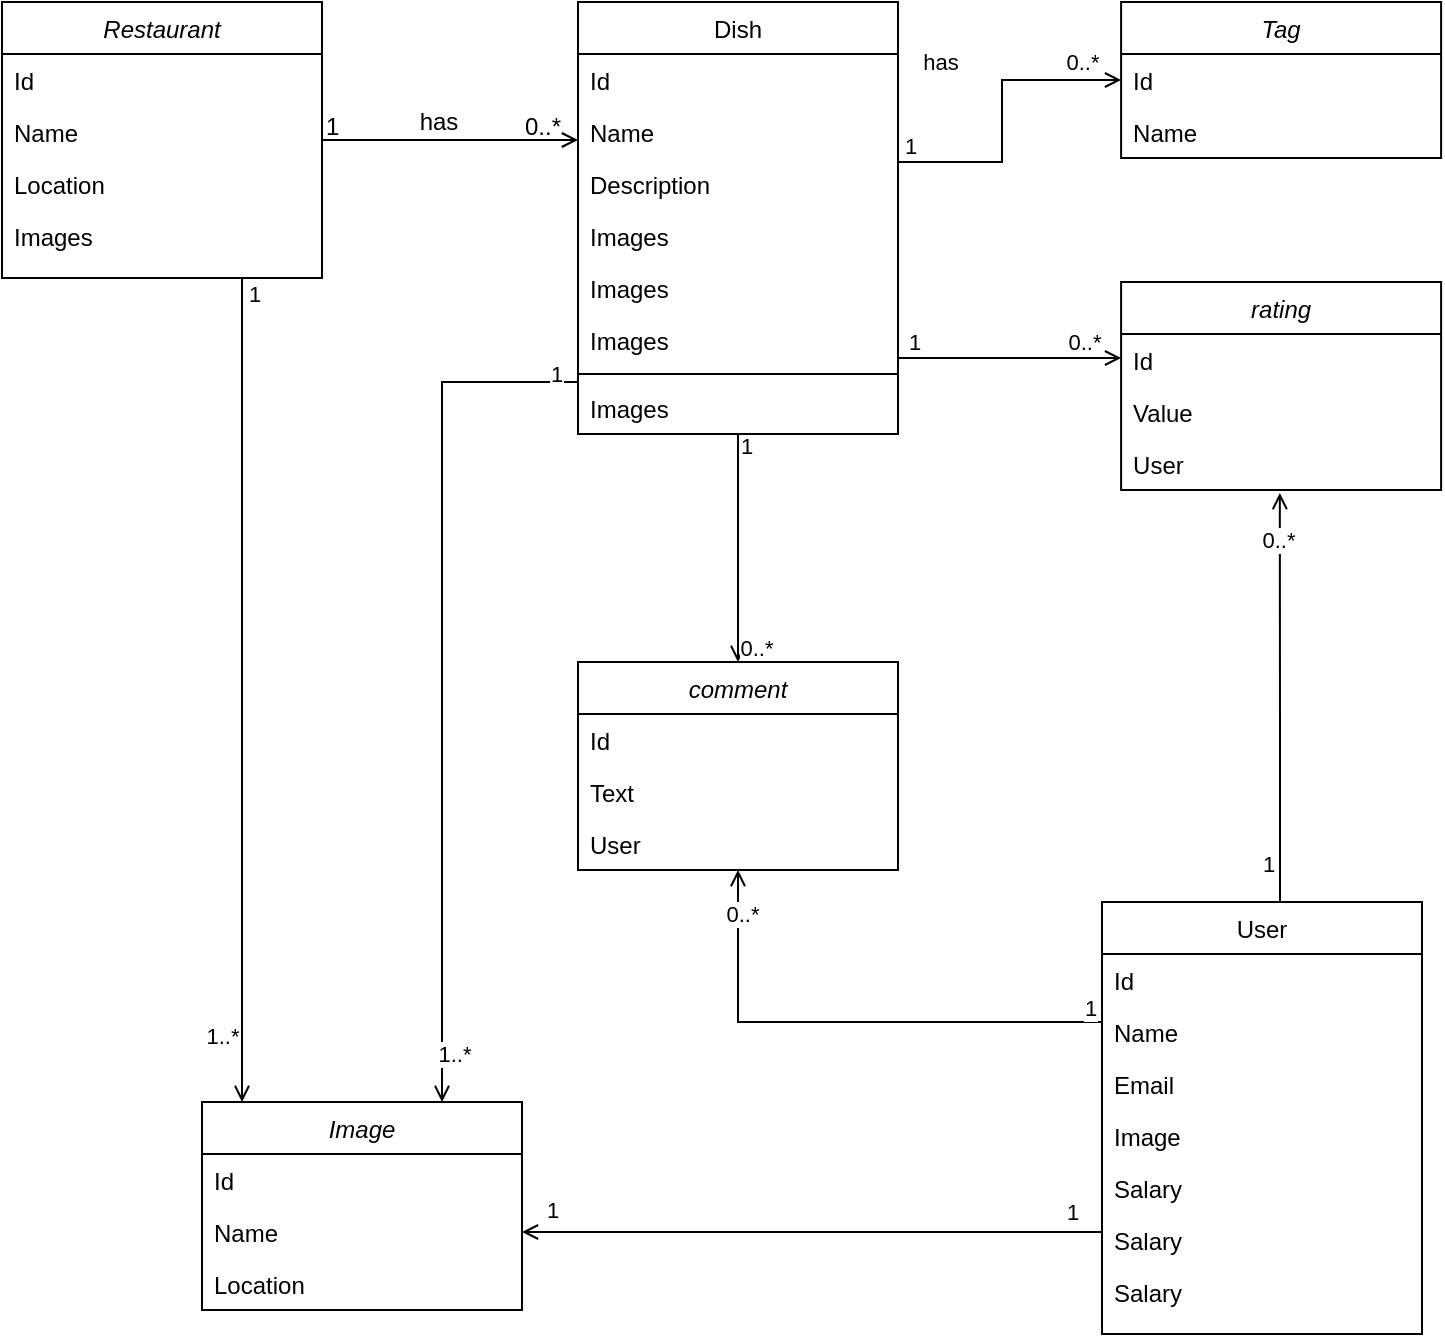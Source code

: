 <mxfile version="16.0.3" type="google"><diagram id="C5RBs43oDa-KdzZeNtuy" name="Page-1"><mxGraphModel dx="1132" dy="962" grid="1" gridSize="10" guides="1" tooltips="1" connect="1" arrows="1" fold="1" page="1" pageScale="1" pageWidth="3300" pageHeight="2339" math="0" shadow="0"><root><mxCell id="WIyWlLk6GJQsqaUBKTNV-0"/><mxCell id="WIyWlLk6GJQsqaUBKTNV-1" parent="WIyWlLk6GJQsqaUBKTNV-0"/><mxCell id="FQlipiqFX16JGgHDuory-8" style="edgeStyle=elbowEdgeStyle;shape=connector;rounded=0;orthogonalLoop=1;jettySize=auto;elbow=vertical;html=1;shadow=0;labelBackgroundColor=default;fontFamily=Helvetica;fontSize=11;fontColor=default;endArrow=open;endFill=1;strokeColor=default;strokeWidth=1;" edge="1" parent="WIyWlLk6GJQsqaUBKTNV-1" source="zkfFHV4jXpPFQw0GAbJ--0" target="FQlipiqFX16JGgHDuory-1"><mxGeometry relative="1" as="geometry"><Array as="points"><mxPoint x="1850" y="940"/><mxPoint x="1900" y="670"/></Array></mxGeometry></mxCell><mxCell id="FQlipiqFX16JGgHDuory-19" value="1" style="edgeLabel;html=1;align=center;verticalAlign=middle;resizable=0;points=[];fontSize=11;fontFamily=Helvetica;fontColor=default;" vertex="1" connectable="0" parent="FQlipiqFX16JGgHDuory-8"><mxGeometry x="-0.951" relative="1" as="geometry"><mxPoint x="6" y="-2" as="offset"/></mxGeometry></mxCell><mxCell id="FQlipiqFX16JGgHDuory-21" value="1..*" style="edgeLabel;html=1;align=center;verticalAlign=middle;resizable=0;points=[];fontSize=11;fontFamily=Helvetica;fontColor=default;" vertex="1" connectable="0" parent="FQlipiqFX16JGgHDuory-8"><mxGeometry x="0.837" relative="1" as="geometry"><mxPoint x="-10" as="offset"/></mxGeometry></mxCell><mxCell id="zkfFHV4jXpPFQw0GAbJ--0" value="Restaurant" style="swimlane;fontStyle=2;align=center;verticalAlign=top;childLayout=stackLayout;horizontal=1;startSize=26;horizontalStack=0;resizeParent=1;resizeLast=0;collapsible=1;marginBottom=0;rounded=0;shadow=0;strokeWidth=1;" parent="WIyWlLk6GJQsqaUBKTNV-1" vertex="1"><mxGeometry x="1730" y="750" width="160" height="138" as="geometry"><mxRectangle x="230" y="140" width="160" height="26" as="alternateBounds"/></mxGeometry></mxCell><mxCell id="zkfFHV4jXpPFQw0GAbJ--1" value="Id" style="text;align=left;verticalAlign=top;spacingLeft=4;spacingRight=4;overflow=hidden;rotatable=0;points=[[0,0.5],[1,0.5]];portConstraint=eastwest;" parent="zkfFHV4jXpPFQw0GAbJ--0" vertex="1"><mxGeometry y="26" width="160" height="26" as="geometry"/></mxCell><mxCell id="zkfFHV4jXpPFQw0GAbJ--2" value="Name" style="text;align=left;verticalAlign=top;spacingLeft=4;spacingRight=4;overflow=hidden;rotatable=0;points=[[0,0.5],[1,0.5]];portConstraint=eastwest;rounded=0;shadow=0;html=0;" parent="zkfFHV4jXpPFQw0GAbJ--0" vertex="1"><mxGeometry y="52" width="160" height="26" as="geometry"/></mxCell><mxCell id="zkfFHV4jXpPFQw0GAbJ--3" value="Location" style="text;align=left;verticalAlign=top;spacingLeft=4;spacingRight=4;overflow=hidden;rotatable=0;points=[[0,0.5],[1,0.5]];portConstraint=eastwest;rounded=0;shadow=0;html=0;" parent="zkfFHV4jXpPFQw0GAbJ--0" vertex="1"><mxGeometry y="78" width="160" height="26" as="geometry"/></mxCell><mxCell id="FQlipiqFX16JGgHDuory-0" value="Images" style="text;align=left;verticalAlign=top;spacingLeft=4;spacingRight=4;overflow=hidden;rotatable=0;points=[[0,0.5],[1,0.5]];portConstraint=eastwest;rounded=0;shadow=0;html=0;" vertex="1" parent="zkfFHV4jXpPFQw0GAbJ--0"><mxGeometry y="104" width="160" height="26" as="geometry"/></mxCell><mxCell id="FQlipiqFX16JGgHDuory-46" style="edgeStyle=elbowEdgeStyle;shape=connector;rounded=0;orthogonalLoop=1;jettySize=auto;elbow=vertical;html=1;entryX=0.496;entryY=1.057;entryDx=0;entryDy=0;entryPerimeter=0;shadow=0;labelBackgroundColor=default;fontFamily=Helvetica;fontSize=11;fontColor=default;endArrow=open;endFill=1;strokeColor=default;strokeWidth=1;" edge="1" parent="WIyWlLk6GJQsqaUBKTNV-1" source="zkfFHV4jXpPFQw0GAbJ--13" target="FQlipiqFX16JGgHDuory-32"><mxGeometry relative="1" as="geometry"><Array as="points"><mxPoint x="2369" y="1120"/><mxPoint x="2350" y="1100"/></Array></mxGeometry></mxCell><mxCell id="FQlipiqFX16JGgHDuory-51" value="1" style="edgeLabel;html=1;align=center;verticalAlign=middle;resizable=0;points=[];fontSize=11;fontFamily=Helvetica;fontColor=default;" vertex="1" connectable="0" parent="FQlipiqFX16JGgHDuory-46"><mxGeometry x="-0.742" y="3" relative="1" as="geometry"><mxPoint x="-3" y="7" as="offset"/></mxGeometry></mxCell><mxCell id="FQlipiqFX16JGgHDuory-52" value="0..*" style="edgeLabel;html=1;align=center;verticalAlign=middle;resizable=0;points=[];fontSize=11;fontFamily=Helvetica;fontColor=default;" vertex="1" connectable="0" parent="FQlipiqFX16JGgHDuory-46"><mxGeometry x="0.774" y="1" relative="1" as="geometry"><mxPoint as="offset"/></mxGeometry></mxCell><mxCell id="FQlipiqFX16JGgHDuory-50" style="edgeStyle=elbowEdgeStyle;shape=connector;rounded=0;orthogonalLoop=1;jettySize=auto;elbow=vertical;html=1;shadow=0;labelBackgroundColor=default;fontFamily=Helvetica;fontSize=11;fontColor=default;endArrow=open;endFill=1;strokeColor=default;strokeWidth=1;" edge="1" parent="WIyWlLk6GJQsqaUBKTNV-1" source="zkfFHV4jXpPFQw0GAbJ--13" target="FQlipiqFX16JGgHDuory-39"><mxGeometry relative="1" as="geometry"><Array as="points"><mxPoint x="2250" y="1260"/></Array></mxGeometry></mxCell><mxCell id="FQlipiqFX16JGgHDuory-53" value="0..*" style="edgeLabel;html=1;align=center;verticalAlign=middle;resizable=0;points=[];fontSize=11;fontFamily=Helvetica;fontColor=default;" vertex="1" connectable="0" parent="FQlipiqFX16JGgHDuory-50"><mxGeometry x="0.834" y="-2" relative="1" as="geometry"><mxPoint as="offset"/></mxGeometry></mxCell><mxCell id="FQlipiqFX16JGgHDuory-54" value="1" style="edgeLabel;html=1;align=center;verticalAlign=middle;resizable=0;points=[];fontSize=11;fontFamily=Helvetica;fontColor=default;" vertex="1" connectable="0" parent="FQlipiqFX16JGgHDuory-50"><mxGeometry x="-0.902" relative="1" as="geometry"><mxPoint x="6" y="-7" as="offset"/></mxGeometry></mxCell><mxCell id="FQlipiqFX16JGgHDuory-55" style="edgeStyle=elbowEdgeStyle;shape=connector;rounded=0;orthogonalLoop=1;jettySize=auto;elbow=vertical;html=1;entryX=1;entryY=0.5;entryDx=0;entryDy=0;shadow=0;labelBackgroundColor=default;fontFamily=Helvetica;fontSize=11;fontColor=default;endArrow=open;endFill=1;strokeColor=default;strokeWidth=1;" edge="1" parent="WIyWlLk6GJQsqaUBKTNV-1" source="zkfFHV4jXpPFQw0GAbJ--13" target="FQlipiqFX16JGgHDuory-3"><mxGeometry relative="1" as="geometry"/></mxCell><mxCell id="FQlipiqFX16JGgHDuory-56" value="1" style="edgeLabel;html=1;align=center;verticalAlign=middle;resizable=0;points=[];fontSize=11;fontFamily=Helvetica;fontColor=default;" vertex="1" connectable="0" parent="FQlipiqFX16JGgHDuory-55"><mxGeometry x="-0.895" relative="1" as="geometry"><mxPoint y="-10" as="offset"/></mxGeometry></mxCell><mxCell id="FQlipiqFX16JGgHDuory-57" value="1" style="edgeLabel;html=1;align=center;verticalAlign=middle;resizable=0;points=[];fontSize=11;fontFamily=Helvetica;fontColor=default;" vertex="1" connectable="0" parent="FQlipiqFX16JGgHDuory-55"><mxGeometry x="0.856" relative="1" as="geometry"><mxPoint x="-6" y="-11" as="offset"/></mxGeometry></mxCell><mxCell id="zkfFHV4jXpPFQw0GAbJ--13" value="User" style="swimlane;fontStyle=0;align=center;verticalAlign=top;childLayout=stackLayout;horizontal=1;startSize=26;horizontalStack=0;resizeParent=1;resizeLast=0;collapsible=1;marginBottom=0;rounded=0;shadow=0;strokeWidth=1;" parent="WIyWlLk6GJQsqaUBKTNV-1" vertex="1"><mxGeometry x="2280" y="1200" width="160" height="216" as="geometry"><mxRectangle x="340" y="380" width="170" height="26" as="alternateBounds"/></mxGeometry></mxCell><mxCell id="zkfFHV4jXpPFQw0GAbJ--14" value="Id" style="text;align=left;verticalAlign=top;spacingLeft=4;spacingRight=4;overflow=hidden;rotatable=0;points=[[0,0.5],[1,0.5]];portConstraint=eastwest;" parent="zkfFHV4jXpPFQw0GAbJ--13" vertex="1"><mxGeometry y="26" width="160" height="26" as="geometry"/></mxCell><mxCell id="FQlipiqFX16JGgHDuory-33" value="Name" style="text;align=left;verticalAlign=top;spacingLeft=4;spacingRight=4;overflow=hidden;rotatable=0;points=[[0,0.5],[1,0.5]];portConstraint=eastwest;" vertex="1" parent="zkfFHV4jXpPFQw0GAbJ--13"><mxGeometry y="52" width="160" height="26" as="geometry"/></mxCell><mxCell id="FQlipiqFX16JGgHDuory-34" value="Email" style="text;align=left;verticalAlign=top;spacingLeft=4;spacingRight=4;overflow=hidden;rotatable=0;points=[[0,0.5],[1,0.5]];portConstraint=eastwest;" vertex="1" parent="zkfFHV4jXpPFQw0GAbJ--13"><mxGeometry y="78" width="160" height="26" as="geometry"/></mxCell><mxCell id="FQlipiqFX16JGgHDuory-35" value="Image" style="text;align=left;verticalAlign=top;spacingLeft=4;spacingRight=4;overflow=hidden;rotatable=0;points=[[0,0.5],[1,0.5]];portConstraint=eastwest;" vertex="1" parent="zkfFHV4jXpPFQw0GAbJ--13"><mxGeometry y="104" width="160" height="26" as="geometry"/></mxCell><mxCell id="FQlipiqFX16JGgHDuory-36" value="Salary" style="text;align=left;verticalAlign=top;spacingLeft=4;spacingRight=4;overflow=hidden;rotatable=0;points=[[0,0.5],[1,0.5]];portConstraint=eastwest;" vertex="1" parent="zkfFHV4jXpPFQw0GAbJ--13"><mxGeometry y="130" width="160" height="26" as="geometry"/></mxCell><mxCell id="FQlipiqFX16JGgHDuory-37" value="Salary" style="text;align=left;verticalAlign=top;spacingLeft=4;spacingRight=4;overflow=hidden;rotatable=0;points=[[0,0.5],[1,0.5]];portConstraint=eastwest;" vertex="1" parent="zkfFHV4jXpPFQw0GAbJ--13"><mxGeometry y="156" width="160" height="26" as="geometry"/></mxCell><mxCell id="FQlipiqFX16JGgHDuory-38" value="Salary" style="text;align=left;verticalAlign=top;spacingLeft=4;spacingRight=4;overflow=hidden;rotatable=0;points=[[0,0.5],[1,0.5]];portConstraint=eastwest;" vertex="1" parent="zkfFHV4jXpPFQw0GAbJ--13"><mxGeometry y="182" width="160" height="26" as="geometry"/></mxCell><mxCell id="FQlipiqFX16JGgHDuory-9" style="edgeStyle=elbowEdgeStyle;shape=connector;rounded=0;orthogonalLoop=1;jettySize=auto;elbow=vertical;html=1;shadow=0;labelBackgroundColor=default;fontFamily=Helvetica;fontSize=11;fontColor=default;endArrow=open;endFill=1;strokeColor=default;strokeWidth=1;" edge="1" parent="WIyWlLk6GJQsqaUBKTNV-1" source="zkfFHV4jXpPFQw0GAbJ--17" target="FQlipiqFX16JGgHDuory-1"><mxGeometry relative="1" as="geometry"><Array as="points"><mxPoint x="1950" y="940"/><mxPoint x="1990" y="670"/></Array></mxGeometry></mxCell><mxCell id="FQlipiqFX16JGgHDuory-18" value="1" style="edgeLabel;html=1;align=center;verticalAlign=middle;resizable=0;points=[];fontSize=11;fontFamily=Helvetica;fontColor=default;" vertex="1" connectable="0" parent="FQlipiqFX16JGgHDuory-9"><mxGeometry x="-0.947" relative="1" as="geometry"><mxPoint y="-4" as="offset"/></mxGeometry></mxCell><mxCell id="FQlipiqFX16JGgHDuory-20" value="1..*" style="edgeLabel;html=1;align=center;verticalAlign=middle;resizable=0;points=[];fontSize=11;fontFamily=Helvetica;fontColor=default;" vertex="1" connectable="0" parent="FQlipiqFX16JGgHDuory-9"><mxGeometry x="0.885" y="-2" relative="1" as="geometry"><mxPoint x="8" as="offset"/></mxGeometry></mxCell><mxCell id="FQlipiqFX16JGgHDuory-14" style="edgeStyle=elbowEdgeStyle;shape=connector;rounded=0;orthogonalLoop=1;jettySize=auto;elbow=horizontal;html=1;shadow=0;labelBackgroundColor=default;fontFamily=Helvetica;fontSize=11;fontColor=default;endArrow=open;endFill=1;strokeColor=default;strokeWidth=1;" edge="1" parent="WIyWlLk6GJQsqaUBKTNV-1" source="zkfFHV4jXpPFQw0GAbJ--17" target="FQlipiqFX16JGgHDuory-10"><mxGeometry relative="1" as="geometry"><Array as="points"><mxPoint x="2230" y="830"/><mxPoint x="2258" y="700"/><mxPoint x="2150" y="640"/><mxPoint x="2170" y="640"/><mxPoint x="2160" y="660"/><mxPoint x="2140" y="700"/></Array></mxGeometry></mxCell><mxCell id="FQlipiqFX16JGgHDuory-15" value="has" style="edgeLabel;html=1;align=center;verticalAlign=middle;resizable=0;points=[];fontSize=11;fontFamily=Helvetica;fontColor=default;" vertex="1" connectable="0" parent="FQlipiqFX16JGgHDuory-14"><mxGeometry x="0.221" y="-1" relative="1" as="geometry"><mxPoint x="-31" y="-10" as="offset"/></mxGeometry></mxCell><mxCell id="FQlipiqFX16JGgHDuory-16" value="0..*" style="edgeLabel;html=1;align=center;verticalAlign=middle;resizable=0;points=[];fontSize=11;fontFamily=Helvetica;fontColor=default;" vertex="1" connectable="0" parent="FQlipiqFX16JGgHDuory-14"><mxGeometry x="0.88" y="2" relative="1" as="geometry"><mxPoint x="-11" y="-7" as="offset"/></mxGeometry></mxCell><mxCell id="FQlipiqFX16JGgHDuory-17" value="1" style="edgeLabel;html=1;align=center;verticalAlign=middle;resizable=0;points=[];fontSize=11;fontFamily=Helvetica;fontColor=default;" vertex="1" connectable="0" parent="FQlipiqFX16JGgHDuory-14"><mxGeometry x="-0.92" relative="1" as="geometry"><mxPoint y="-8" as="offset"/></mxGeometry></mxCell><mxCell id="FQlipiqFX16JGgHDuory-29" style="edgeStyle=elbowEdgeStyle;shape=connector;rounded=0;orthogonalLoop=1;jettySize=auto;elbow=vertical;html=1;shadow=0;labelBackgroundColor=default;fontFamily=Helvetica;fontSize=11;fontColor=default;endArrow=open;endFill=1;strokeColor=default;strokeWidth=1;" edge="1" parent="WIyWlLk6GJQsqaUBKTNV-1" source="zkfFHV4jXpPFQw0GAbJ--17" target="FQlipiqFX16JGgHDuory-26"><mxGeometry relative="1" as="geometry"/></mxCell><mxCell id="FQlipiqFX16JGgHDuory-30" value="1" style="edgeLabel;html=1;align=center;verticalAlign=middle;resizable=0;points=[];fontSize=11;fontFamily=Helvetica;fontColor=default;" vertex="1" connectable="0" parent="FQlipiqFX16JGgHDuory-29"><mxGeometry x="-0.628" y="2" relative="1" as="geometry"><mxPoint x="-13" y="-6" as="offset"/></mxGeometry></mxCell><mxCell id="FQlipiqFX16JGgHDuory-31" value="0..*" style="edgeLabel;html=1;align=center;verticalAlign=middle;resizable=0;points=[];fontSize=11;fontFamily=Helvetica;fontColor=default;" vertex="1" connectable="0" parent="FQlipiqFX16JGgHDuory-29"><mxGeometry x="0.75" y="1" relative="1" as="geometry"><mxPoint x="-5" y="-7" as="offset"/></mxGeometry></mxCell><mxCell id="FQlipiqFX16JGgHDuory-43" style="edgeStyle=elbowEdgeStyle;shape=connector;rounded=0;orthogonalLoop=1;jettySize=auto;elbow=vertical;html=1;entryX=0.5;entryY=0;entryDx=0;entryDy=0;shadow=0;labelBackgroundColor=default;fontFamily=Helvetica;fontSize=11;fontColor=default;endArrow=open;endFill=1;strokeColor=default;strokeWidth=1;" edge="1" parent="WIyWlLk6GJQsqaUBKTNV-1" source="zkfFHV4jXpPFQw0GAbJ--17" target="FQlipiqFX16JGgHDuory-39"><mxGeometry relative="1" as="geometry"/></mxCell><mxCell id="FQlipiqFX16JGgHDuory-44" value="1" style="edgeLabel;html=1;align=center;verticalAlign=middle;resizable=0;points=[];fontSize=11;fontFamily=Helvetica;fontColor=default;" vertex="1" connectable="0" parent="FQlipiqFX16JGgHDuory-43"><mxGeometry x="-0.894" y="4" relative="1" as="geometry"><mxPoint as="offset"/></mxGeometry></mxCell><mxCell id="FQlipiqFX16JGgHDuory-45" value="0..*" style="edgeLabel;html=1;align=center;verticalAlign=middle;resizable=0;points=[];fontSize=11;fontFamily=Helvetica;fontColor=default;" vertex="1" connectable="0" parent="FQlipiqFX16JGgHDuory-43"><mxGeometry x="0.867" y="1" relative="1" as="geometry"><mxPoint x="8" as="offset"/></mxGeometry></mxCell><mxCell id="zkfFHV4jXpPFQw0GAbJ--17" value="Dish" style="swimlane;fontStyle=0;align=center;verticalAlign=top;childLayout=stackLayout;horizontal=1;startSize=26;horizontalStack=0;resizeParent=1;resizeLast=0;collapsible=1;marginBottom=0;rounded=0;shadow=0;strokeWidth=1;" parent="WIyWlLk6GJQsqaUBKTNV-1" vertex="1"><mxGeometry x="2018" y="750" width="160" height="216" as="geometry"><mxRectangle x="550" y="140" width="160" height="26" as="alternateBounds"/></mxGeometry></mxCell><mxCell id="zkfFHV4jXpPFQw0GAbJ--18" value="Id" style="text;align=left;verticalAlign=top;spacingLeft=4;spacingRight=4;overflow=hidden;rotatable=0;points=[[0,0.5],[1,0.5]];portConstraint=eastwest;" parent="zkfFHV4jXpPFQw0GAbJ--17" vertex="1"><mxGeometry y="26" width="160" height="26" as="geometry"/></mxCell><mxCell id="zkfFHV4jXpPFQw0GAbJ--19" value="Name" style="text;align=left;verticalAlign=top;spacingLeft=4;spacingRight=4;overflow=hidden;rotatable=0;points=[[0,0.5],[1,0.5]];portConstraint=eastwest;rounded=0;shadow=0;html=0;" parent="zkfFHV4jXpPFQw0GAbJ--17" vertex="1"><mxGeometry y="52" width="160" height="26" as="geometry"/></mxCell><mxCell id="zkfFHV4jXpPFQw0GAbJ--20" value="Description" style="text;align=left;verticalAlign=top;spacingLeft=4;spacingRight=4;overflow=hidden;rotatable=0;points=[[0,0.5],[1,0.5]];portConstraint=eastwest;rounded=0;shadow=0;html=0;" parent="zkfFHV4jXpPFQw0GAbJ--17" vertex="1"><mxGeometry y="78" width="160" height="26" as="geometry"/></mxCell><mxCell id="FQlipiqFX16JGgHDuory-22" value="Images" style="text;align=left;verticalAlign=top;spacingLeft=4;spacingRight=4;overflow=hidden;rotatable=0;points=[[0,0.5],[1,0.5]];portConstraint=eastwest;rounded=0;shadow=0;html=0;" vertex="1" parent="zkfFHV4jXpPFQw0GAbJ--17"><mxGeometry y="104" width="160" height="26" as="geometry"/></mxCell><mxCell id="FQlipiqFX16JGgHDuory-23" value="Images" style="text;align=left;verticalAlign=top;spacingLeft=4;spacingRight=4;overflow=hidden;rotatable=0;points=[[0,0.5],[1,0.5]];portConstraint=eastwest;rounded=0;shadow=0;html=0;" vertex="1" parent="zkfFHV4jXpPFQw0GAbJ--17"><mxGeometry y="130" width="160" height="26" as="geometry"/></mxCell><mxCell id="FQlipiqFX16JGgHDuory-24" value="Images" style="text;align=left;verticalAlign=top;spacingLeft=4;spacingRight=4;overflow=hidden;rotatable=0;points=[[0,0.5],[1,0.5]];portConstraint=eastwest;rounded=0;shadow=0;html=0;" vertex="1" parent="zkfFHV4jXpPFQw0GAbJ--17"><mxGeometry y="156" width="160" height="26" as="geometry"/></mxCell><mxCell id="zkfFHV4jXpPFQw0GAbJ--23" value="" style="line;html=1;strokeWidth=1;align=left;verticalAlign=middle;spacingTop=-1;spacingLeft=3;spacingRight=3;rotatable=0;labelPosition=right;points=[];portConstraint=eastwest;" parent="zkfFHV4jXpPFQw0GAbJ--17" vertex="1"><mxGeometry y="182" width="160" height="8" as="geometry"/></mxCell><mxCell id="FQlipiqFX16JGgHDuory-25" value="Images" style="text;align=left;verticalAlign=top;spacingLeft=4;spacingRight=4;overflow=hidden;rotatable=0;points=[[0,0.5],[1,0.5]];portConstraint=eastwest;rounded=0;shadow=0;html=0;" vertex="1" parent="zkfFHV4jXpPFQw0GAbJ--17"><mxGeometry y="190" width="160" height="26" as="geometry"/></mxCell><mxCell id="zkfFHV4jXpPFQw0GAbJ--26" value="" style="endArrow=open;shadow=0;strokeWidth=1;rounded=0;endFill=1;edgeStyle=elbowEdgeStyle;elbow=vertical;" parent="WIyWlLk6GJQsqaUBKTNV-1" source="zkfFHV4jXpPFQw0GAbJ--0" target="zkfFHV4jXpPFQw0GAbJ--17" edge="1"><mxGeometry x="0.5" y="41" relative="1" as="geometry"><mxPoint x="1890" y="822" as="sourcePoint"/><mxPoint x="2050" y="822" as="targetPoint"/><mxPoint x="-40" y="32" as="offset"/></mxGeometry></mxCell><mxCell id="zkfFHV4jXpPFQw0GAbJ--27" value="1" style="resizable=0;align=left;verticalAlign=bottom;labelBackgroundColor=none;fontSize=12;" parent="zkfFHV4jXpPFQw0GAbJ--26" connectable="0" vertex="1"><mxGeometry x="-1" relative="1" as="geometry"><mxPoint y="2" as="offset"/></mxGeometry></mxCell><mxCell id="zkfFHV4jXpPFQw0GAbJ--28" value="0..*" style="resizable=0;align=right;verticalAlign=bottom;labelBackgroundColor=none;fontSize=12;" parent="zkfFHV4jXpPFQw0GAbJ--26" connectable="0" vertex="1"><mxGeometry x="1" relative="1" as="geometry"><mxPoint x="-7" y="2" as="offset"/></mxGeometry></mxCell><mxCell id="zkfFHV4jXpPFQw0GAbJ--29" value="has" style="text;html=1;resizable=0;points=[];;align=center;verticalAlign=middle;labelBackgroundColor=none;rounded=0;shadow=0;strokeWidth=1;fontSize=12;" parent="zkfFHV4jXpPFQw0GAbJ--26" vertex="1" connectable="0"><mxGeometry x="0.5" y="49" relative="1" as="geometry"><mxPoint x="-38" y="40" as="offset"/></mxGeometry></mxCell><mxCell id="FQlipiqFX16JGgHDuory-1" value="Image" style="swimlane;fontStyle=2;align=center;verticalAlign=top;childLayout=stackLayout;horizontal=1;startSize=26;horizontalStack=0;resizeParent=1;resizeLast=0;collapsible=1;marginBottom=0;rounded=0;shadow=0;strokeWidth=1;" vertex="1" parent="WIyWlLk6GJQsqaUBKTNV-1"><mxGeometry x="1830" y="1300" width="160" height="104" as="geometry"><mxRectangle x="230" y="140" width="160" height="26" as="alternateBounds"/></mxGeometry></mxCell><mxCell id="FQlipiqFX16JGgHDuory-2" value="Id" style="text;align=left;verticalAlign=top;spacingLeft=4;spacingRight=4;overflow=hidden;rotatable=0;points=[[0,0.5],[1,0.5]];portConstraint=eastwest;" vertex="1" parent="FQlipiqFX16JGgHDuory-1"><mxGeometry y="26" width="160" height="26" as="geometry"/></mxCell><mxCell id="FQlipiqFX16JGgHDuory-3" value="Name" style="text;align=left;verticalAlign=top;spacingLeft=4;spacingRight=4;overflow=hidden;rotatable=0;points=[[0,0.5],[1,0.5]];portConstraint=eastwest;rounded=0;shadow=0;html=0;" vertex="1" parent="FQlipiqFX16JGgHDuory-1"><mxGeometry y="52" width="160" height="26" as="geometry"/></mxCell><mxCell id="FQlipiqFX16JGgHDuory-4" value="Location" style="text;align=left;verticalAlign=top;spacingLeft=4;spacingRight=4;overflow=hidden;rotatable=0;points=[[0,0.5],[1,0.5]];portConstraint=eastwest;rounded=0;shadow=0;html=0;" vertex="1" parent="FQlipiqFX16JGgHDuory-1"><mxGeometry y="78" width="160" height="26" as="geometry"/></mxCell><mxCell id="FQlipiqFX16JGgHDuory-10" value="Tag" style="swimlane;fontStyle=2;align=center;verticalAlign=top;childLayout=stackLayout;horizontal=1;startSize=26;horizontalStack=0;resizeParent=1;resizeLast=0;collapsible=1;marginBottom=0;rounded=0;shadow=0;strokeWidth=1;" vertex="1" parent="WIyWlLk6GJQsqaUBKTNV-1"><mxGeometry x="2289.55" y="750" width="160" height="78" as="geometry"><mxRectangle x="230" y="140" width="160" height="26" as="alternateBounds"/></mxGeometry></mxCell><mxCell id="FQlipiqFX16JGgHDuory-11" value="Id" style="text;align=left;verticalAlign=top;spacingLeft=4;spacingRight=4;overflow=hidden;rotatable=0;points=[[0,0.5],[1,0.5]];portConstraint=eastwest;" vertex="1" parent="FQlipiqFX16JGgHDuory-10"><mxGeometry y="26" width="160" height="26" as="geometry"/></mxCell><mxCell id="FQlipiqFX16JGgHDuory-12" value="Name" style="text;align=left;verticalAlign=top;spacingLeft=4;spacingRight=4;overflow=hidden;rotatable=0;points=[[0,0.5],[1,0.5]];portConstraint=eastwest;rounded=0;shadow=0;html=0;" vertex="1" parent="FQlipiqFX16JGgHDuory-10"><mxGeometry y="52" width="160" height="26" as="geometry"/></mxCell><mxCell id="FQlipiqFX16JGgHDuory-26" value="rating" style="swimlane;fontStyle=2;align=center;verticalAlign=top;childLayout=stackLayout;horizontal=1;startSize=26;horizontalStack=0;resizeParent=1;resizeLast=0;collapsible=1;marginBottom=0;rounded=0;shadow=0;strokeWidth=1;" vertex="1" parent="WIyWlLk6GJQsqaUBKTNV-1"><mxGeometry x="2289.55" y="890" width="160" height="104" as="geometry"><mxRectangle x="230" y="140" width="160" height="26" as="alternateBounds"/></mxGeometry></mxCell><mxCell id="FQlipiqFX16JGgHDuory-27" value="Id" style="text;align=left;verticalAlign=top;spacingLeft=4;spacingRight=4;overflow=hidden;rotatable=0;points=[[0,0.5],[1,0.5]];portConstraint=eastwest;" vertex="1" parent="FQlipiqFX16JGgHDuory-26"><mxGeometry y="26" width="160" height="26" as="geometry"/></mxCell><mxCell id="FQlipiqFX16JGgHDuory-28" value="Value" style="text;align=left;verticalAlign=top;spacingLeft=4;spacingRight=4;overflow=hidden;rotatable=0;points=[[0,0.5],[1,0.5]];portConstraint=eastwest;rounded=0;shadow=0;html=0;" vertex="1" parent="FQlipiqFX16JGgHDuory-26"><mxGeometry y="52" width="160" height="26" as="geometry"/></mxCell><mxCell id="FQlipiqFX16JGgHDuory-32" value="User" style="text;align=left;verticalAlign=top;spacingLeft=4;spacingRight=4;overflow=hidden;rotatable=0;points=[[0,0.5],[1,0.5]];portConstraint=eastwest;rounded=0;shadow=0;html=0;" vertex="1" parent="FQlipiqFX16JGgHDuory-26"><mxGeometry y="78" width="160" height="26" as="geometry"/></mxCell><mxCell id="FQlipiqFX16JGgHDuory-39" value="comment" style="swimlane;fontStyle=2;align=center;verticalAlign=top;childLayout=stackLayout;horizontal=1;startSize=26;horizontalStack=0;resizeParent=1;resizeLast=0;collapsible=1;marginBottom=0;rounded=0;shadow=0;strokeWidth=1;" vertex="1" parent="WIyWlLk6GJQsqaUBKTNV-1"><mxGeometry x="2018" y="1080" width="160" height="104" as="geometry"><mxRectangle x="230" y="140" width="160" height="26" as="alternateBounds"/></mxGeometry></mxCell><mxCell id="FQlipiqFX16JGgHDuory-40" value="Id" style="text;align=left;verticalAlign=top;spacingLeft=4;spacingRight=4;overflow=hidden;rotatable=0;points=[[0,0.5],[1,0.5]];portConstraint=eastwest;" vertex="1" parent="FQlipiqFX16JGgHDuory-39"><mxGeometry y="26" width="160" height="26" as="geometry"/></mxCell><mxCell id="FQlipiqFX16JGgHDuory-41" value="Text" style="text;align=left;verticalAlign=top;spacingLeft=4;spacingRight=4;overflow=hidden;rotatable=0;points=[[0,0.5],[1,0.5]];portConstraint=eastwest;rounded=0;shadow=0;html=0;" vertex="1" parent="FQlipiqFX16JGgHDuory-39"><mxGeometry y="52" width="160" height="26" as="geometry"/></mxCell><mxCell id="FQlipiqFX16JGgHDuory-42" value="User" style="text;align=left;verticalAlign=top;spacingLeft=4;spacingRight=4;overflow=hidden;rotatable=0;points=[[0,0.5],[1,0.5]];portConstraint=eastwest;rounded=0;shadow=0;html=0;" vertex="1" parent="FQlipiqFX16JGgHDuory-39"><mxGeometry y="78" width="160" height="26" as="geometry"/></mxCell></root></mxGraphModel></diagram></mxfile>
